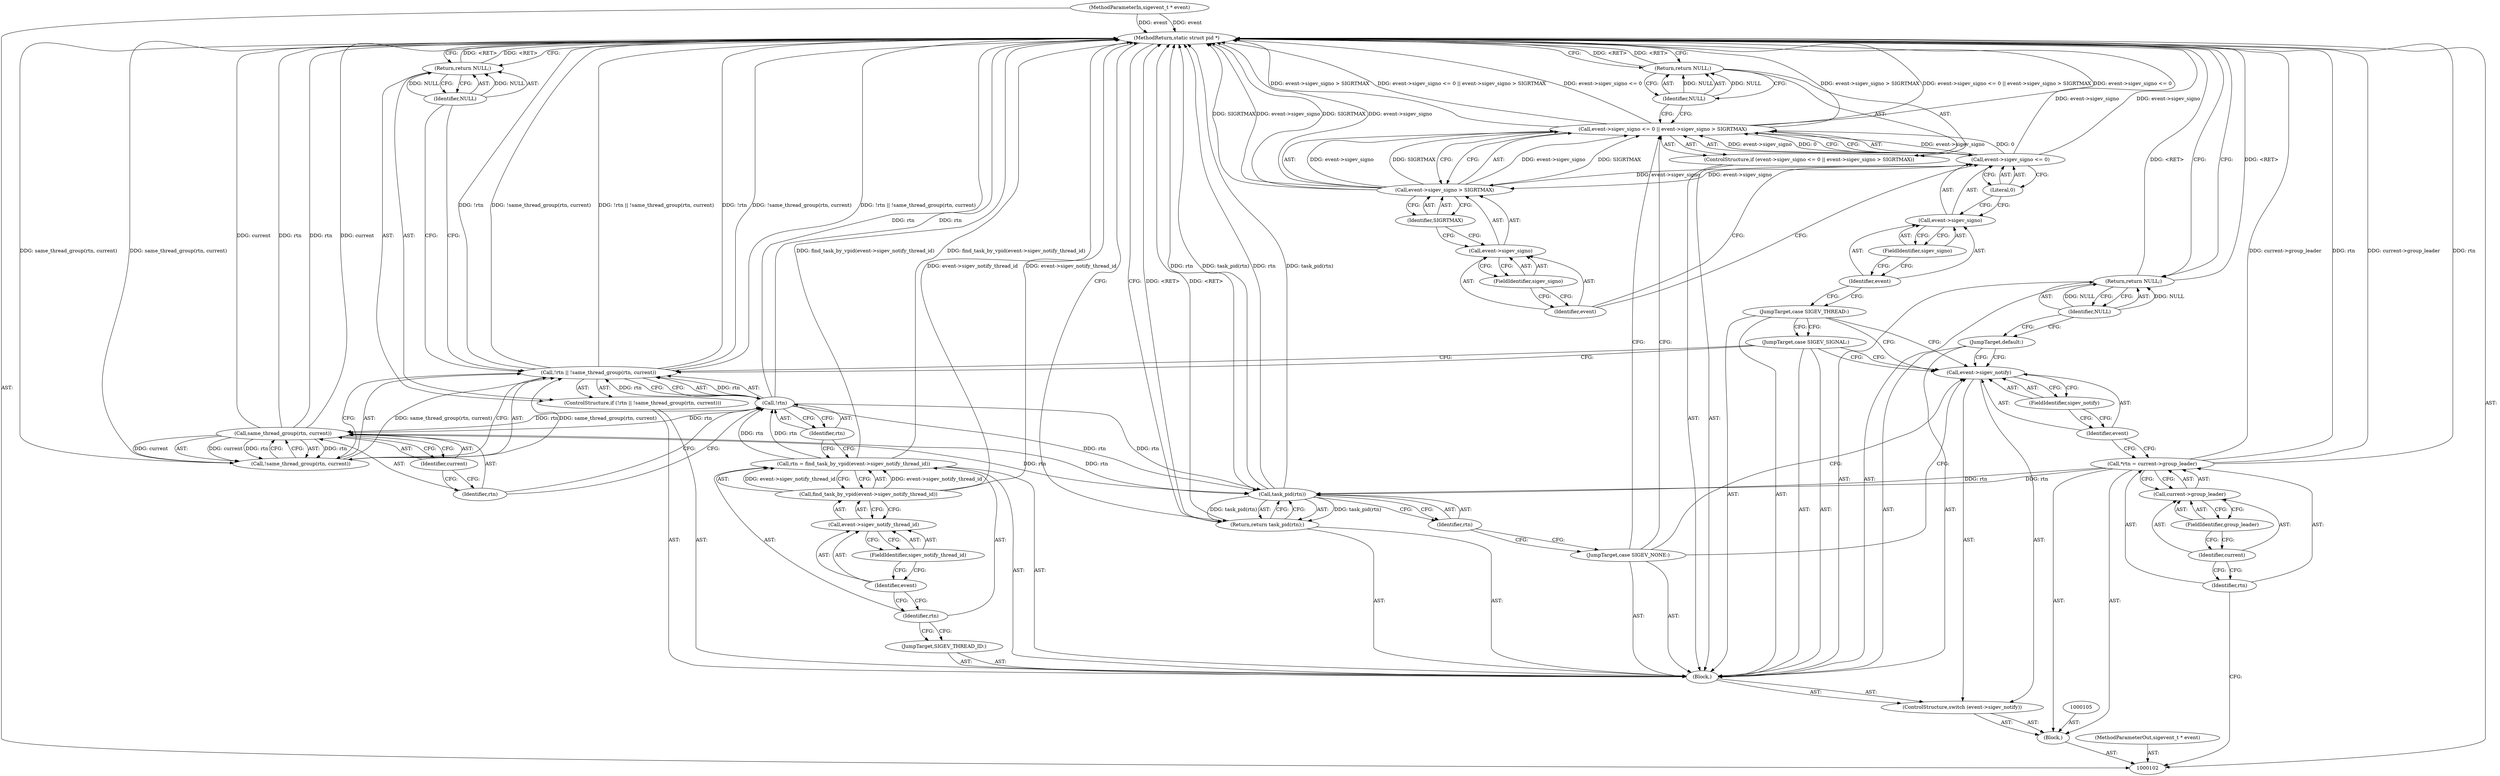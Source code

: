digraph "0_linux_cef31d9af908243421258f1df35a4a644604efbe_1" {
"1000156" [label="(MethodReturn,static struct pid *)"];
"1000103" [label="(MethodParameterIn,sigevent_t * event)"];
"1000206" [label="(MethodParameterOut,sigevent_t * event)"];
"1000133" [label="(JumpTarget,case SIGEV_SIGNAL:)"];
"1000134" [label="(JumpTarget,case SIGEV_THREAD:)"];
"1000140" [label="(FieldIdentifier,sigev_signo)"];
"1000135" [label="(ControlStructure,if (event->sigev_signo <= 0 || event->sigev_signo > SIGRTMAX))"];
"1000141" [label="(Literal,0)"];
"1000142" [label="(Call,event->sigev_signo > SIGRTMAX)"];
"1000143" [label="(Call,event->sigev_signo)"];
"1000144" [label="(Identifier,event)"];
"1000145" [label="(FieldIdentifier,sigev_signo)"];
"1000146" [label="(Identifier,SIGRTMAX)"];
"1000136" [label="(Call,event->sigev_signo <= 0 || event->sigev_signo > SIGRTMAX)"];
"1000137" [label="(Call,event->sigev_signo <= 0)"];
"1000138" [label="(Call,event->sigev_signo)"];
"1000139" [label="(Identifier,event)"];
"1000148" [label="(Identifier,NULL)"];
"1000147" [label="(Return,return NULL;)"];
"1000149" [label="(JumpTarget,case SIGEV_NONE:)"];
"1000152" [label="(Identifier,rtn)"];
"1000150" [label="(Return,return task_pid(rtn);)"];
"1000151" [label="(Call,task_pid(rtn))"];
"1000153" [label="(JumpTarget,default:)"];
"1000155" [label="(Identifier,NULL)"];
"1000154" [label="(Return,return NULL;)"];
"1000104" [label="(Block,)"];
"1000106" [label="(Call,*rtn = current->group_leader)"];
"1000107" [label="(Identifier,rtn)"];
"1000108" [label="(Call,current->group_leader)"];
"1000109" [label="(Identifier,current)"];
"1000110" [label="(FieldIdentifier,group_leader)"];
"1000111" [label="(ControlStructure,switch (event->sigev_notify))"];
"1000114" [label="(FieldIdentifier,sigev_notify)"];
"1000115" [label="(Block,)"];
"1000112" [label="(Call,event->sigev_notify)"];
"1000113" [label="(Identifier,event)"];
"1000116" [label="(JumpTarget,SIGEV_THREAD_ID:)"];
"1000117" [label="(Call,rtn = find_task_by_vpid(event->sigev_notify_thread_id))"];
"1000118" [label="(Identifier,rtn)"];
"1000120" [label="(Call,event->sigev_notify_thread_id)"];
"1000121" [label="(Identifier,event)"];
"1000122" [label="(FieldIdentifier,sigev_notify_thread_id)"];
"1000119" [label="(Call,find_task_by_vpid(event->sigev_notify_thread_id))"];
"1000127" [label="(Call,!same_thread_group(rtn, current))"];
"1000128" [label="(Call,same_thread_group(rtn, current))"];
"1000123" [label="(ControlStructure,if (!rtn || !same_thread_group(rtn, current)))"];
"1000129" [label="(Identifier,rtn)"];
"1000130" [label="(Identifier,current)"];
"1000124" [label="(Call,!rtn || !same_thread_group(rtn, current))"];
"1000125" [label="(Call,!rtn)"];
"1000126" [label="(Identifier,rtn)"];
"1000132" [label="(Identifier,NULL)"];
"1000131" [label="(Return,return NULL;)"];
"1000156" -> "1000102"  [label="AST: "];
"1000156" -> "1000131"  [label="CFG: "];
"1000156" -> "1000147"  [label="CFG: "];
"1000156" -> "1000150"  [label="CFG: "];
"1000156" -> "1000154"  [label="CFG: "];
"1000147" -> "1000156"  [label="DDG: <RET>"];
"1000131" -> "1000156"  [label="DDG: <RET>"];
"1000136" -> "1000156"  [label="DDG: event->sigev_signo > SIGRTMAX"];
"1000136" -> "1000156"  [label="DDG: event->sigev_signo <= 0 || event->sigev_signo > SIGRTMAX"];
"1000136" -> "1000156"  [label="DDG: event->sigev_signo <= 0"];
"1000124" -> "1000156"  [label="DDG: !rtn"];
"1000124" -> "1000156"  [label="DDG: !same_thread_group(rtn, current)"];
"1000124" -> "1000156"  [label="DDG: !rtn || !same_thread_group(rtn, current)"];
"1000106" -> "1000156"  [label="DDG: current->group_leader"];
"1000106" -> "1000156"  [label="DDG: rtn"];
"1000151" -> "1000156"  [label="DDG: rtn"];
"1000151" -> "1000156"  [label="DDG: task_pid(rtn)"];
"1000119" -> "1000156"  [label="DDG: event->sigev_notify_thread_id"];
"1000117" -> "1000156"  [label="DDG: find_task_by_vpid(event->sigev_notify_thread_id)"];
"1000142" -> "1000156"  [label="DDG: SIGRTMAX"];
"1000142" -> "1000156"  [label="DDG: event->sigev_signo"];
"1000128" -> "1000156"  [label="DDG: current"];
"1000128" -> "1000156"  [label="DDG: rtn"];
"1000125" -> "1000156"  [label="DDG: rtn"];
"1000103" -> "1000156"  [label="DDG: event"];
"1000127" -> "1000156"  [label="DDG: same_thread_group(rtn, current)"];
"1000137" -> "1000156"  [label="DDG: event->sigev_signo"];
"1000150" -> "1000156"  [label="DDG: <RET>"];
"1000154" -> "1000156"  [label="DDG: <RET>"];
"1000103" -> "1000102"  [label="AST: "];
"1000103" -> "1000156"  [label="DDG: event"];
"1000206" -> "1000102"  [label="AST: "];
"1000133" -> "1000115"  [label="AST: "];
"1000133" -> "1000112"  [label="CFG: "];
"1000133" -> "1000124"  [label="CFG: "];
"1000134" -> "1000133"  [label="CFG: "];
"1000134" -> "1000115"  [label="AST: "];
"1000134" -> "1000112"  [label="CFG: "];
"1000134" -> "1000133"  [label="CFG: "];
"1000139" -> "1000134"  [label="CFG: "];
"1000140" -> "1000138"  [label="AST: "];
"1000140" -> "1000139"  [label="CFG: "];
"1000138" -> "1000140"  [label="CFG: "];
"1000135" -> "1000115"  [label="AST: "];
"1000136" -> "1000135"  [label="AST: "];
"1000147" -> "1000135"  [label="AST: "];
"1000141" -> "1000137"  [label="AST: "];
"1000141" -> "1000138"  [label="CFG: "];
"1000137" -> "1000141"  [label="CFG: "];
"1000142" -> "1000136"  [label="AST: "];
"1000142" -> "1000146"  [label="CFG: "];
"1000143" -> "1000142"  [label="AST: "];
"1000146" -> "1000142"  [label="AST: "];
"1000136" -> "1000142"  [label="CFG: "];
"1000142" -> "1000156"  [label="DDG: SIGRTMAX"];
"1000142" -> "1000156"  [label="DDG: event->sigev_signo"];
"1000142" -> "1000136"  [label="DDG: event->sigev_signo"];
"1000142" -> "1000136"  [label="DDG: SIGRTMAX"];
"1000137" -> "1000142"  [label="DDG: event->sigev_signo"];
"1000143" -> "1000142"  [label="AST: "];
"1000143" -> "1000145"  [label="CFG: "];
"1000144" -> "1000143"  [label="AST: "];
"1000145" -> "1000143"  [label="AST: "];
"1000146" -> "1000143"  [label="CFG: "];
"1000144" -> "1000143"  [label="AST: "];
"1000144" -> "1000137"  [label="CFG: "];
"1000145" -> "1000144"  [label="CFG: "];
"1000145" -> "1000143"  [label="AST: "];
"1000145" -> "1000144"  [label="CFG: "];
"1000143" -> "1000145"  [label="CFG: "];
"1000146" -> "1000142"  [label="AST: "];
"1000146" -> "1000143"  [label="CFG: "];
"1000142" -> "1000146"  [label="CFG: "];
"1000136" -> "1000135"  [label="AST: "];
"1000136" -> "1000137"  [label="CFG: "];
"1000136" -> "1000142"  [label="CFG: "];
"1000137" -> "1000136"  [label="AST: "];
"1000142" -> "1000136"  [label="AST: "];
"1000148" -> "1000136"  [label="CFG: "];
"1000149" -> "1000136"  [label="CFG: "];
"1000136" -> "1000156"  [label="DDG: event->sigev_signo > SIGRTMAX"];
"1000136" -> "1000156"  [label="DDG: event->sigev_signo <= 0 || event->sigev_signo > SIGRTMAX"];
"1000136" -> "1000156"  [label="DDG: event->sigev_signo <= 0"];
"1000137" -> "1000136"  [label="DDG: event->sigev_signo"];
"1000137" -> "1000136"  [label="DDG: 0"];
"1000142" -> "1000136"  [label="DDG: event->sigev_signo"];
"1000142" -> "1000136"  [label="DDG: SIGRTMAX"];
"1000137" -> "1000136"  [label="AST: "];
"1000137" -> "1000141"  [label="CFG: "];
"1000138" -> "1000137"  [label="AST: "];
"1000141" -> "1000137"  [label="AST: "];
"1000144" -> "1000137"  [label="CFG: "];
"1000136" -> "1000137"  [label="CFG: "];
"1000137" -> "1000156"  [label="DDG: event->sigev_signo"];
"1000137" -> "1000136"  [label="DDG: event->sigev_signo"];
"1000137" -> "1000136"  [label="DDG: 0"];
"1000137" -> "1000142"  [label="DDG: event->sigev_signo"];
"1000138" -> "1000137"  [label="AST: "];
"1000138" -> "1000140"  [label="CFG: "];
"1000139" -> "1000138"  [label="AST: "];
"1000140" -> "1000138"  [label="AST: "];
"1000141" -> "1000138"  [label="CFG: "];
"1000139" -> "1000138"  [label="AST: "];
"1000139" -> "1000134"  [label="CFG: "];
"1000140" -> "1000139"  [label="CFG: "];
"1000148" -> "1000147"  [label="AST: "];
"1000148" -> "1000136"  [label="CFG: "];
"1000147" -> "1000148"  [label="CFG: "];
"1000148" -> "1000147"  [label="DDG: NULL"];
"1000147" -> "1000135"  [label="AST: "];
"1000147" -> "1000148"  [label="CFG: "];
"1000148" -> "1000147"  [label="AST: "];
"1000156" -> "1000147"  [label="CFG: "];
"1000147" -> "1000156"  [label="DDG: <RET>"];
"1000148" -> "1000147"  [label="DDG: NULL"];
"1000149" -> "1000115"  [label="AST: "];
"1000149" -> "1000112"  [label="CFG: "];
"1000149" -> "1000136"  [label="CFG: "];
"1000152" -> "1000149"  [label="CFG: "];
"1000152" -> "1000151"  [label="AST: "];
"1000152" -> "1000149"  [label="CFG: "];
"1000151" -> "1000152"  [label="CFG: "];
"1000150" -> "1000115"  [label="AST: "];
"1000150" -> "1000151"  [label="CFG: "];
"1000151" -> "1000150"  [label="AST: "];
"1000156" -> "1000150"  [label="CFG: "];
"1000150" -> "1000156"  [label="DDG: <RET>"];
"1000151" -> "1000150"  [label="DDG: task_pid(rtn)"];
"1000151" -> "1000150"  [label="AST: "];
"1000151" -> "1000152"  [label="CFG: "];
"1000152" -> "1000151"  [label="AST: "];
"1000150" -> "1000151"  [label="CFG: "];
"1000151" -> "1000156"  [label="DDG: rtn"];
"1000151" -> "1000156"  [label="DDG: task_pid(rtn)"];
"1000151" -> "1000150"  [label="DDG: task_pid(rtn)"];
"1000125" -> "1000151"  [label="DDG: rtn"];
"1000106" -> "1000151"  [label="DDG: rtn"];
"1000128" -> "1000151"  [label="DDG: rtn"];
"1000153" -> "1000115"  [label="AST: "];
"1000153" -> "1000112"  [label="CFG: "];
"1000155" -> "1000153"  [label="CFG: "];
"1000155" -> "1000154"  [label="AST: "];
"1000155" -> "1000153"  [label="CFG: "];
"1000154" -> "1000155"  [label="CFG: "];
"1000155" -> "1000154"  [label="DDG: NULL"];
"1000154" -> "1000115"  [label="AST: "];
"1000154" -> "1000155"  [label="CFG: "];
"1000155" -> "1000154"  [label="AST: "];
"1000156" -> "1000154"  [label="CFG: "];
"1000154" -> "1000156"  [label="DDG: <RET>"];
"1000155" -> "1000154"  [label="DDG: NULL"];
"1000104" -> "1000102"  [label="AST: "];
"1000105" -> "1000104"  [label="AST: "];
"1000106" -> "1000104"  [label="AST: "];
"1000111" -> "1000104"  [label="AST: "];
"1000106" -> "1000104"  [label="AST: "];
"1000106" -> "1000108"  [label="CFG: "];
"1000107" -> "1000106"  [label="AST: "];
"1000108" -> "1000106"  [label="AST: "];
"1000113" -> "1000106"  [label="CFG: "];
"1000106" -> "1000156"  [label="DDG: current->group_leader"];
"1000106" -> "1000156"  [label="DDG: rtn"];
"1000106" -> "1000151"  [label="DDG: rtn"];
"1000107" -> "1000106"  [label="AST: "];
"1000107" -> "1000102"  [label="CFG: "];
"1000109" -> "1000107"  [label="CFG: "];
"1000108" -> "1000106"  [label="AST: "];
"1000108" -> "1000110"  [label="CFG: "];
"1000109" -> "1000108"  [label="AST: "];
"1000110" -> "1000108"  [label="AST: "];
"1000106" -> "1000108"  [label="CFG: "];
"1000109" -> "1000108"  [label="AST: "];
"1000109" -> "1000107"  [label="CFG: "];
"1000110" -> "1000109"  [label="CFG: "];
"1000110" -> "1000108"  [label="AST: "];
"1000110" -> "1000109"  [label="CFG: "];
"1000108" -> "1000110"  [label="CFG: "];
"1000111" -> "1000104"  [label="AST: "];
"1000112" -> "1000111"  [label="AST: "];
"1000115" -> "1000111"  [label="AST: "];
"1000114" -> "1000112"  [label="AST: "];
"1000114" -> "1000113"  [label="CFG: "];
"1000112" -> "1000114"  [label="CFG: "];
"1000115" -> "1000111"  [label="AST: "];
"1000116" -> "1000115"  [label="AST: "];
"1000117" -> "1000115"  [label="AST: "];
"1000123" -> "1000115"  [label="AST: "];
"1000133" -> "1000115"  [label="AST: "];
"1000134" -> "1000115"  [label="AST: "];
"1000135" -> "1000115"  [label="AST: "];
"1000149" -> "1000115"  [label="AST: "];
"1000150" -> "1000115"  [label="AST: "];
"1000153" -> "1000115"  [label="AST: "];
"1000154" -> "1000115"  [label="AST: "];
"1000112" -> "1000111"  [label="AST: "];
"1000112" -> "1000114"  [label="CFG: "];
"1000113" -> "1000112"  [label="AST: "];
"1000114" -> "1000112"  [label="AST: "];
"1000133" -> "1000112"  [label="CFG: "];
"1000134" -> "1000112"  [label="CFG: "];
"1000149" -> "1000112"  [label="CFG: "];
"1000153" -> "1000112"  [label="CFG: "];
"1000113" -> "1000112"  [label="AST: "];
"1000113" -> "1000106"  [label="CFG: "];
"1000114" -> "1000113"  [label="CFG: "];
"1000116" -> "1000115"  [label="AST: "];
"1000118" -> "1000116"  [label="CFG: "];
"1000117" -> "1000115"  [label="AST: "];
"1000117" -> "1000119"  [label="CFG: "];
"1000118" -> "1000117"  [label="AST: "];
"1000119" -> "1000117"  [label="AST: "];
"1000126" -> "1000117"  [label="CFG: "];
"1000117" -> "1000156"  [label="DDG: find_task_by_vpid(event->sigev_notify_thread_id)"];
"1000119" -> "1000117"  [label="DDG: event->sigev_notify_thread_id"];
"1000117" -> "1000125"  [label="DDG: rtn"];
"1000118" -> "1000117"  [label="AST: "];
"1000118" -> "1000116"  [label="CFG: "];
"1000121" -> "1000118"  [label="CFG: "];
"1000120" -> "1000119"  [label="AST: "];
"1000120" -> "1000122"  [label="CFG: "];
"1000121" -> "1000120"  [label="AST: "];
"1000122" -> "1000120"  [label="AST: "];
"1000119" -> "1000120"  [label="CFG: "];
"1000121" -> "1000120"  [label="AST: "];
"1000121" -> "1000118"  [label="CFG: "];
"1000122" -> "1000121"  [label="CFG: "];
"1000122" -> "1000120"  [label="AST: "];
"1000122" -> "1000121"  [label="CFG: "];
"1000120" -> "1000122"  [label="CFG: "];
"1000119" -> "1000117"  [label="AST: "];
"1000119" -> "1000120"  [label="CFG: "];
"1000120" -> "1000119"  [label="AST: "];
"1000117" -> "1000119"  [label="CFG: "];
"1000119" -> "1000156"  [label="DDG: event->sigev_notify_thread_id"];
"1000119" -> "1000117"  [label="DDG: event->sigev_notify_thread_id"];
"1000127" -> "1000124"  [label="AST: "];
"1000127" -> "1000128"  [label="CFG: "];
"1000128" -> "1000127"  [label="AST: "];
"1000124" -> "1000127"  [label="CFG: "];
"1000127" -> "1000156"  [label="DDG: same_thread_group(rtn, current)"];
"1000127" -> "1000124"  [label="DDG: same_thread_group(rtn, current)"];
"1000128" -> "1000127"  [label="DDG: rtn"];
"1000128" -> "1000127"  [label="DDG: current"];
"1000128" -> "1000127"  [label="AST: "];
"1000128" -> "1000130"  [label="CFG: "];
"1000129" -> "1000128"  [label="AST: "];
"1000130" -> "1000128"  [label="AST: "];
"1000127" -> "1000128"  [label="CFG: "];
"1000128" -> "1000156"  [label="DDG: current"];
"1000128" -> "1000156"  [label="DDG: rtn"];
"1000128" -> "1000127"  [label="DDG: rtn"];
"1000128" -> "1000127"  [label="DDG: current"];
"1000125" -> "1000128"  [label="DDG: rtn"];
"1000128" -> "1000151"  [label="DDG: rtn"];
"1000123" -> "1000115"  [label="AST: "];
"1000124" -> "1000123"  [label="AST: "];
"1000131" -> "1000123"  [label="AST: "];
"1000129" -> "1000128"  [label="AST: "];
"1000129" -> "1000125"  [label="CFG: "];
"1000130" -> "1000129"  [label="CFG: "];
"1000130" -> "1000128"  [label="AST: "];
"1000130" -> "1000129"  [label="CFG: "];
"1000128" -> "1000130"  [label="CFG: "];
"1000124" -> "1000123"  [label="AST: "];
"1000124" -> "1000125"  [label="CFG: "];
"1000124" -> "1000127"  [label="CFG: "];
"1000125" -> "1000124"  [label="AST: "];
"1000127" -> "1000124"  [label="AST: "];
"1000132" -> "1000124"  [label="CFG: "];
"1000133" -> "1000124"  [label="CFG: "];
"1000124" -> "1000156"  [label="DDG: !rtn"];
"1000124" -> "1000156"  [label="DDG: !same_thread_group(rtn, current)"];
"1000124" -> "1000156"  [label="DDG: !rtn || !same_thread_group(rtn, current)"];
"1000125" -> "1000124"  [label="DDG: rtn"];
"1000127" -> "1000124"  [label="DDG: same_thread_group(rtn, current)"];
"1000125" -> "1000124"  [label="AST: "];
"1000125" -> "1000126"  [label="CFG: "];
"1000126" -> "1000125"  [label="AST: "];
"1000129" -> "1000125"  [label="CFG: "];
"1000124" -> "1000125"  [label="CFG: "];
"1000125" -> "1000156"  [label="DDG: rtn"];
"1000125" -> "1000124"  [label="DDG: rtn"];
"1000117" -> "1000125"  [label="DDG: rtn"];
"1000125" -> "1000128"  [label="DDG: rtn"];
"1000125" -> "1000151"  [label="DDG: rtn"];
"1000126" -> "1000125"  [label="AST: "];
"1000126" -> "1000117"  [label="CFG: "];
"1000125" -> "1000126"  [label="CFG: "];
"1000132" -> "1000131"  [label="AST: "];
"1000132" -> "1000124"  [label="CFG: "];
"1000131" -> "1000132"  [label="CFG: "];
"1000132" -> "1000131"  [label="DDG: NULL"];
"1000131" -> "1000123"  [label="AST: "];
"1000131" -> "1000132"  [label="CFG: "];
"1000132" -> "1000131"  [label="AST: "];
"1000156" -> "1000131"  [label="CFG: "];
"1000131" -> "1000156"  [label="DDG: <RET>"];
"1000132" -> "1000131"  [label="DDG: NULL"];
}
